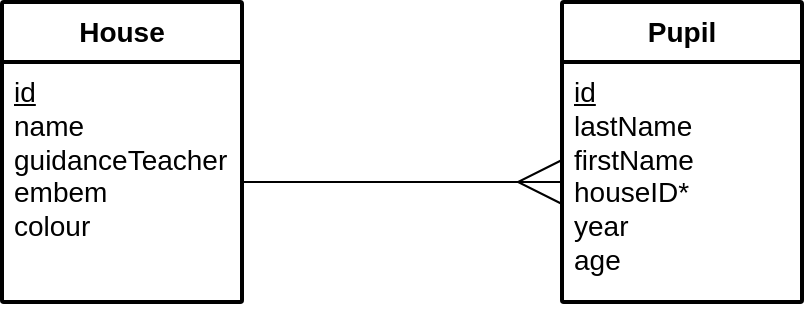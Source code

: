 <mxfile version="24.7.17">
  <diagram name="erd" id="dNqwXRDJ3yBruR6XhdzT">
    <mxGraphModel dx="794" dy="519" grid="1" gridSize="10" guides="1" tooltips="1" connect="1" arrows="1" fold="1" page="1" pageScale="1" pageWidth="1169" pageHeight="827" math="0" shadow="0">
      <root>
        <mxCell id="0" />
        <mxCell id="1" parent="0" />
        <mxCell id="vocePrslf9cfjjCVAfBs-1" value="&lt;b&gt;House&lt;/b&gt;" style="swimlane;childLayout=stackLayout;horizontal=1;startSize=30;horizontalStack=0;rounded=1;fontSize=14;fontStyle=0;strokeWidth=2;resizeParent=0;resizeLast=1;shadow=0;dashed=0;align=center;arcSize=1;whiteSpace=wrap;html=1;fillColor=none;" parent="1" vertex="1">
          <mxGeometry x="320" y="360" width="120" height="150" as="geometry">
            <mxRectangle x="170" y="370" width="80" height="50" as="alternateBounds" />
          </mxGeometry>
        </mxCell>
        <mxCell id="vocePrslf9cfjjCVAfBs-2" value="&lt;font style=&quot;font-size: 14px;&quot;&gt;&lt;u style=&quot;&quot;&gt;id&lt;/u&gt;&lt;/font&gt;&lt;div&gt;&lt;font style=&quot;font-size: 14px;&quot;&gt;name&lt;br&gt;guidanceTeacher&lt;br&gt;embem&lt;/font&gt;&lt;/div&gt;&lt;div&gt;&lt;font style=&quot;font-size: 14px;&quot;&gt;colour&lt;br&gt;&lt;/font&gt;&lt;/div&gt;" style="align=left;strokeColor=none;fillColor=none;spacingLeft=4;fontSize=12;verticalAlign=top;resizable=0;rotatable=0;part=1;html=1;" parent="vocePrslf9cfjjCVAfBs-1" vertex="1">
          <mxGeometry y="30" width="120" height="120" as="geometry" />
        </mxCell>
        <mxCell id="vocePrslf9cfjjCVAfBs-3" style="edgeStyle=orthogonalEdgeStyle;rounded=0;orthogonalLoop=1;jettySize=auto;html=1;exitX=0.5;exitY=1;exitDx=0;exitDy=0;" parent="vocePrslf9cfjjCVAfBs-1" source="vocePrslf9cfjjCVAfBs-2" target="vocePrslf9cfjjCVAfBs-2" edge="1">
          <mxGeometry relative="1" as="geometry" />
        </mxCell>
        <mxCell id="vocePrslf9cfjjCVAfBs-4" value="&lt;b&gt;Pupil&lt;/b&gt;" style="swimlane;childLayout=stackLayout;horizontal=1;startSize=30;horizontalStack=0;rounded=1;fontSize=14;fontStyle=0;strokeWidth=2;resizeParent=0;resizeLast=1;shadow=0;dashed=0;align=center;arcSize=1;whiteSpace=wrap;html=1;fillColor=none;" parent="1" vertex="1">
          <mxGeometry x="600" y="360" width="120" height="150" as="geometry">
            <mxRectangle x="170" y="370" width="80" height="50" as="alternateBounds" />
          </mxGeometry>
        </mxCell>
        <mxCell id="vocePrslf9cfjjCVAfBs-5" value="&lt;font style=&quot;font-size: 14px;&quot;&gt;&lt;u style=&quot;&quot;&gt;id&lt;br&gt;&lt;/u&gt;lastName&lt;br&gt;firstName&lt;br&gt;houseID*&lt;br&gt;year&lt;br&gt;age&lt;/font&gt;" style="align=left;strokeColor=none;fillColor=none;spacingLeft=4;fontSize=12;verticalAlign=top;resizable=0;rotatable=0;part=1;html=1;" parent="vocePrslf9cfjjCVAfBs-4" vertex="1">
          <mxGeometry y="30" width="120" height="120" as="geometry" />
        </mxCell>
        <mxCell id="vocePrslf9cfjjCVAfBs-6" style="rounded=0;orthogonalLoop=1;jettySize=auto;html=1;exitX=1;exitY=0.5;exitDx=0;exitDy=0;entryX=0;entryY=0.5;entryDx=0;entryDy=0;endArrow=ERmany;endFill=0;startSize=6;endSize=20;" parent="1" source="vocePrslf9cfjjCVAfBs-2" target="vocePrslf9cfjjCVAfBs-5" edge="1">
          <mxGeometry relative="1" as="geometry" />
        </mxCell>
      </root>
    </mxGraphModel>
  </diagram>
</mxfile>
